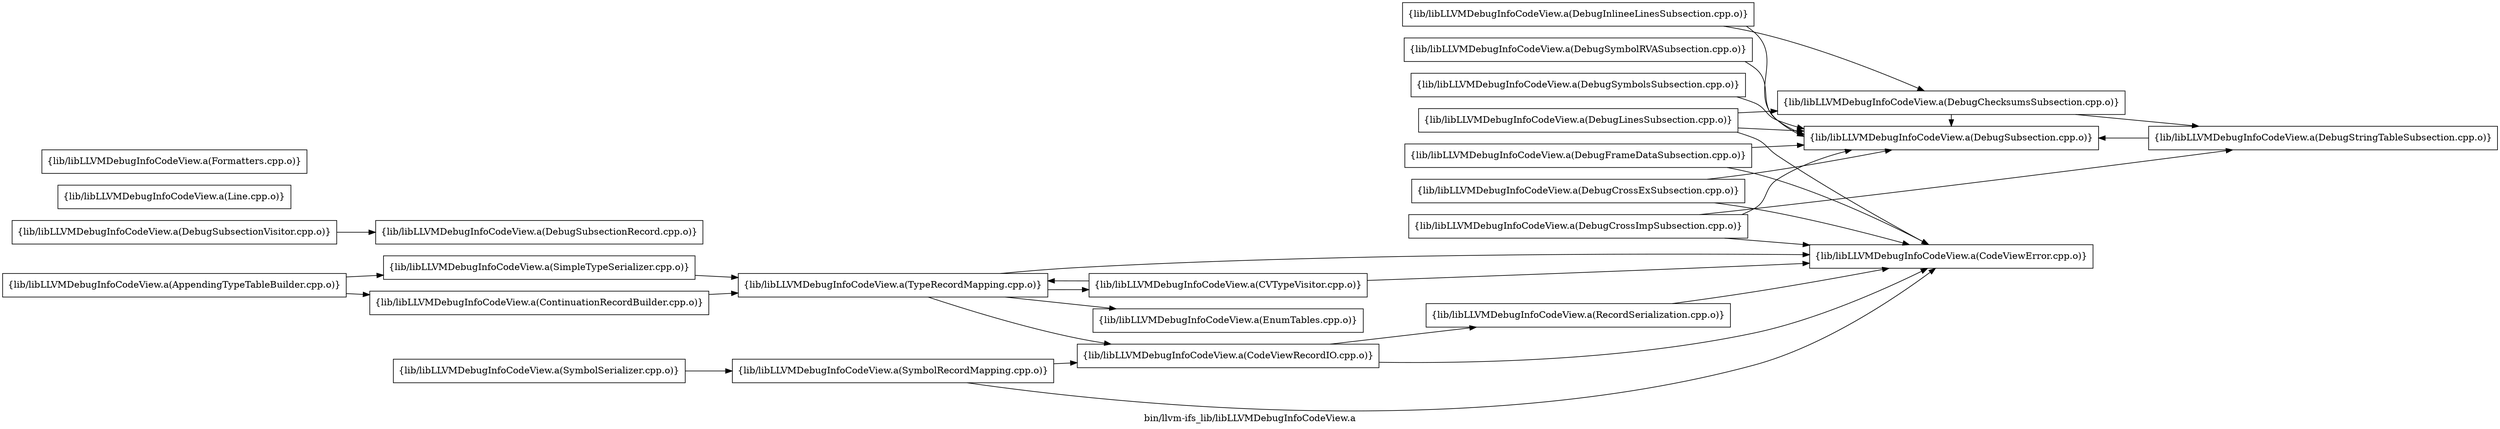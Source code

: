 digraph "bin/llvm-ifs_lib/libLLVMDebugInfoCodeView.a" {
	label="bin/llvm-ifs_lib/libLLVMDebugInfoCodeView.a";
	rankdir=LR;
	{ rank=same; Node0x559a19928038;  }
	{ rank=same; Node0x559a199243e8; Node0x559a19928b28;  }

	Node0x559a19928038 [shape=record,shape=box,group=0,label="{lib/libLLVMDebugInfoCodeView.a(DebugInlineeLinesSubsection.cpp.o)}"];
	Node0x559a19928038 -> Node0x559a199243e8;
	Node0x559a19928038 -> Node0x559a19928b28;
	Node0x559a19928cb8 [shape=record,shape=box,group=0,label="{lib/libLLVMDebugInfoCodeView.a(DebugLinesSubsection.cpp.o)}"];
	Node0x559a19928cb8 -> Node0x559a199243e8;
	Node0x559a19928cb8 -> Node0x559a19927548;
	Node0x559a19928cb8 -> Node0x559a19928b28;
	Node0x559a19924bb8 [shape=record,shape=box,group=0,label="{lib/libLLVMDebugInfoCodeView.a(DebugStringTableSubsection.cpp.o)}"];
	Node0x559a19924bb8 -> Node0x559a199243e8;
	Node0x559a199243e8 [shape=record,shape=box,group=0,label="{lib/libLLVMDebugInfoCodeView.a(DebugSubsection.cpp.o)}"];
	Node0x559a19924fc8 [shape=record,shape=box,group=0,label="{lib/libLLVMDebugInfoCodeView.a(DebugSubsectionRecord.cpp.o)}"];
	Node0x559a19926a08 [shape=record,shape=box,group=0,label="{lib/libLLVMDebugInfoCodeView.a(DebugSymbolRVASubsection.cpp.o)}"];
	Node0x559a19926a08 -> Node0x559a199243e8;
	Node0x559a199262d8 [shape=record,shape=box,group=0,label="{lib/libLLVMDebugInfoCodeView.a(DebugSymbolsSubsection.cpp.o)}"];
	Node0x559a199262d8 -> Node0x559a199243e8;
	Node0x559a199224a8 [shape=record,shape=box,group=0,label="{lib/libLLVMDebugInfoCodeView.a(Line.cpp.o)}"];
	Node0x559a19927548 [shape=record,shape=box,group=0,label="{lib/libLLVMDebugInfoCodeView.a(CodeViewError.cpp.o)}"];
	Node0x559a19928b28 [shape=record,shape=box,group=0,label="{lib/libLLVMDebugInfoCodeView.a(DebugChecksumsSubsection.cpp.o)}"];
	Node0x559a19928b28 -> Node0x559a19924bb8;
	Node0x559a19928b28 -> Node0x559a199243e8;
	Node0x559a19924b68 [shape=record,shape=box,group=0,label="{lib/libLLVMDebugInfoCodeView.a(DebugCrossExSubsection.cpp.o)}"];
	Node0x559a19924b68 -> Node0x559a199243e8;
	Node0x559a19924b68 -> Node0x559a19927548;
	Node0x559a19925478 [shape=record,shape=box,group=0,label="{lib/libLLVMDebugInfoCodeView.a(DebugCrossImpSubsection.cpp.o)}"];
	Node0x559a19925478 -> Node0x559a19924bb8;
	Node0x559a19925478 -> Node0x559a199243e8;
	Node0x559a19925478 -> Node0x559a19927548;
	Node0x559a199251a8 [shape=record,shape=box,group=0,label="{lib/libLLVMDebugInfoCodeView.a(DebugFrameDataSubsection.cpp.o)}"];
	Node0x559a199251a8 -> Node0x559a199243e8;
	Node0x559a199251a8 -> Node0x559a19927548;
	Node0x559a19922a98 [shape=record,shape=box,group=0,label="{lib/libLLVMDebugInfoCodeView.a(EnumTables.cpp.o)}"];
	Node0x559a19925ec8 [shape=record,shape=box,group=0,label="{lib/libLLVMDebugInfoCodeView.a(SymbolRecordMapping.cpp.o)}"];
	Node0x559a19925ec8 -> Node0x559a19927548;
	Node0x559a19925ec8 -> Node0x559a19922ea8;
	Node0x559a19923da8 [shape=record,shape=box,group=0,label="{lib/libLLVMDebugInfoCodeView.a(SymbolSerializer.cpp.o)}"];
	Node0x559a19923da8 -> Node0x559a19925ec8;
	Node0x559a19921e18 [shape=record,shape=box,group=0,label="{lib/libLLVMDebugInfoCodeView.a(Formatters.cpp.o)}"];
	Node0x559a19926e68 [shape=record,shape=box,group=0,label="{lib/libLLVMDebugInfoCodeView.a(AppendingTypeTableBuilder.cpp.o)}"];
	Node0x559a19926e68 -> Node0x559a199287b8;
	Node0x559a19926e68 -> Node0x559a19925bf8;
	Node0x559a199287b8 [shape=record,shape=box,group=0,label="{lib/libLLVMDebugInfoCodeView.a(ContinuationRecordBuilder.cpp.o)}"];
	Node0x559a199287b8 -> Node0x559a19923e98;
	Node0x559a19928448 [shape=record,shape=box,group=0,label="{lib/libLLVMDebugInfoCodeView.a(CVTypeVisitor.cpp.o)}"];
	Node0x559a19928448 -> Node0x559a19927548;
	Node0x559a19928448 -> Node0x559a19923e98;
	Node0x559a19923e98 [shape=record,shape=box,group=0,label="{lib/libLLVMDebugInfoCodeView.a(TypeRecordMapping.cpp.o)}"];
	Node0x559a19923e98 -> Node0x559a19922a98;
	Node0x559a19923e98 -> Node0x559a19927548;
	Node0x559a19923e98 -> Node0x559a19928448;
	Node0x559a19923e98 -> Node0x559a19922ea8;
	Node0x559a19925bf8 [shape=record,shape=box,group=0,label="{lib/libLLVMDebugInfoCodeView.a(SimpleTypeSerializer.cpp.o)}"];
	Node0x559a19925bf8 -> Node0x559a19923e98;
	Node0x559a19925ce8 [shape=record,shape=box,group=0,label="{lib/libLLVMDebugInfoCodeView.a(DebugSubsectionVisitor.cpp.o)}"];
	Node0x559a19925ce8 -> Node0x559a19924fc8;
	Node0x559a19922ea8 [shape=record,shape=box,group=0,label="{lib/libLLVMDebugInfoCodeView.a(CodeViewRecordIO.cpp.o)}"];
	Node0x559a19922ea8 -> Node0x559a19927548;
	Node0x559a19922ea8 -> Node0x559a19921c88;
	Node0x559a19921c88 [shape=record,shape=box,group=0,label="{lib/libLLVMDebugInfoCodeView.a(RecordSerialization.cpp.o)}"];
	Node0x559a19921c88 -> Node0x559a19927548;
}
